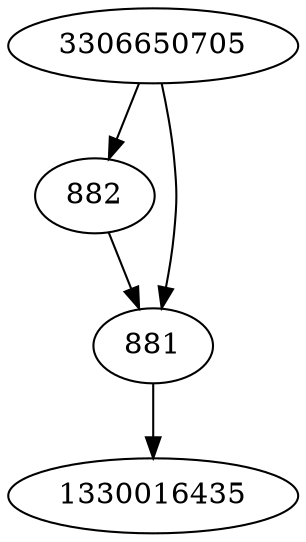 strict digraph  {
3306650705;
882;
1330016435;
881;
3306650705 -> 881;
3306650705 -> 882;
882 -> 881;
881 -> 1330016435;
}
